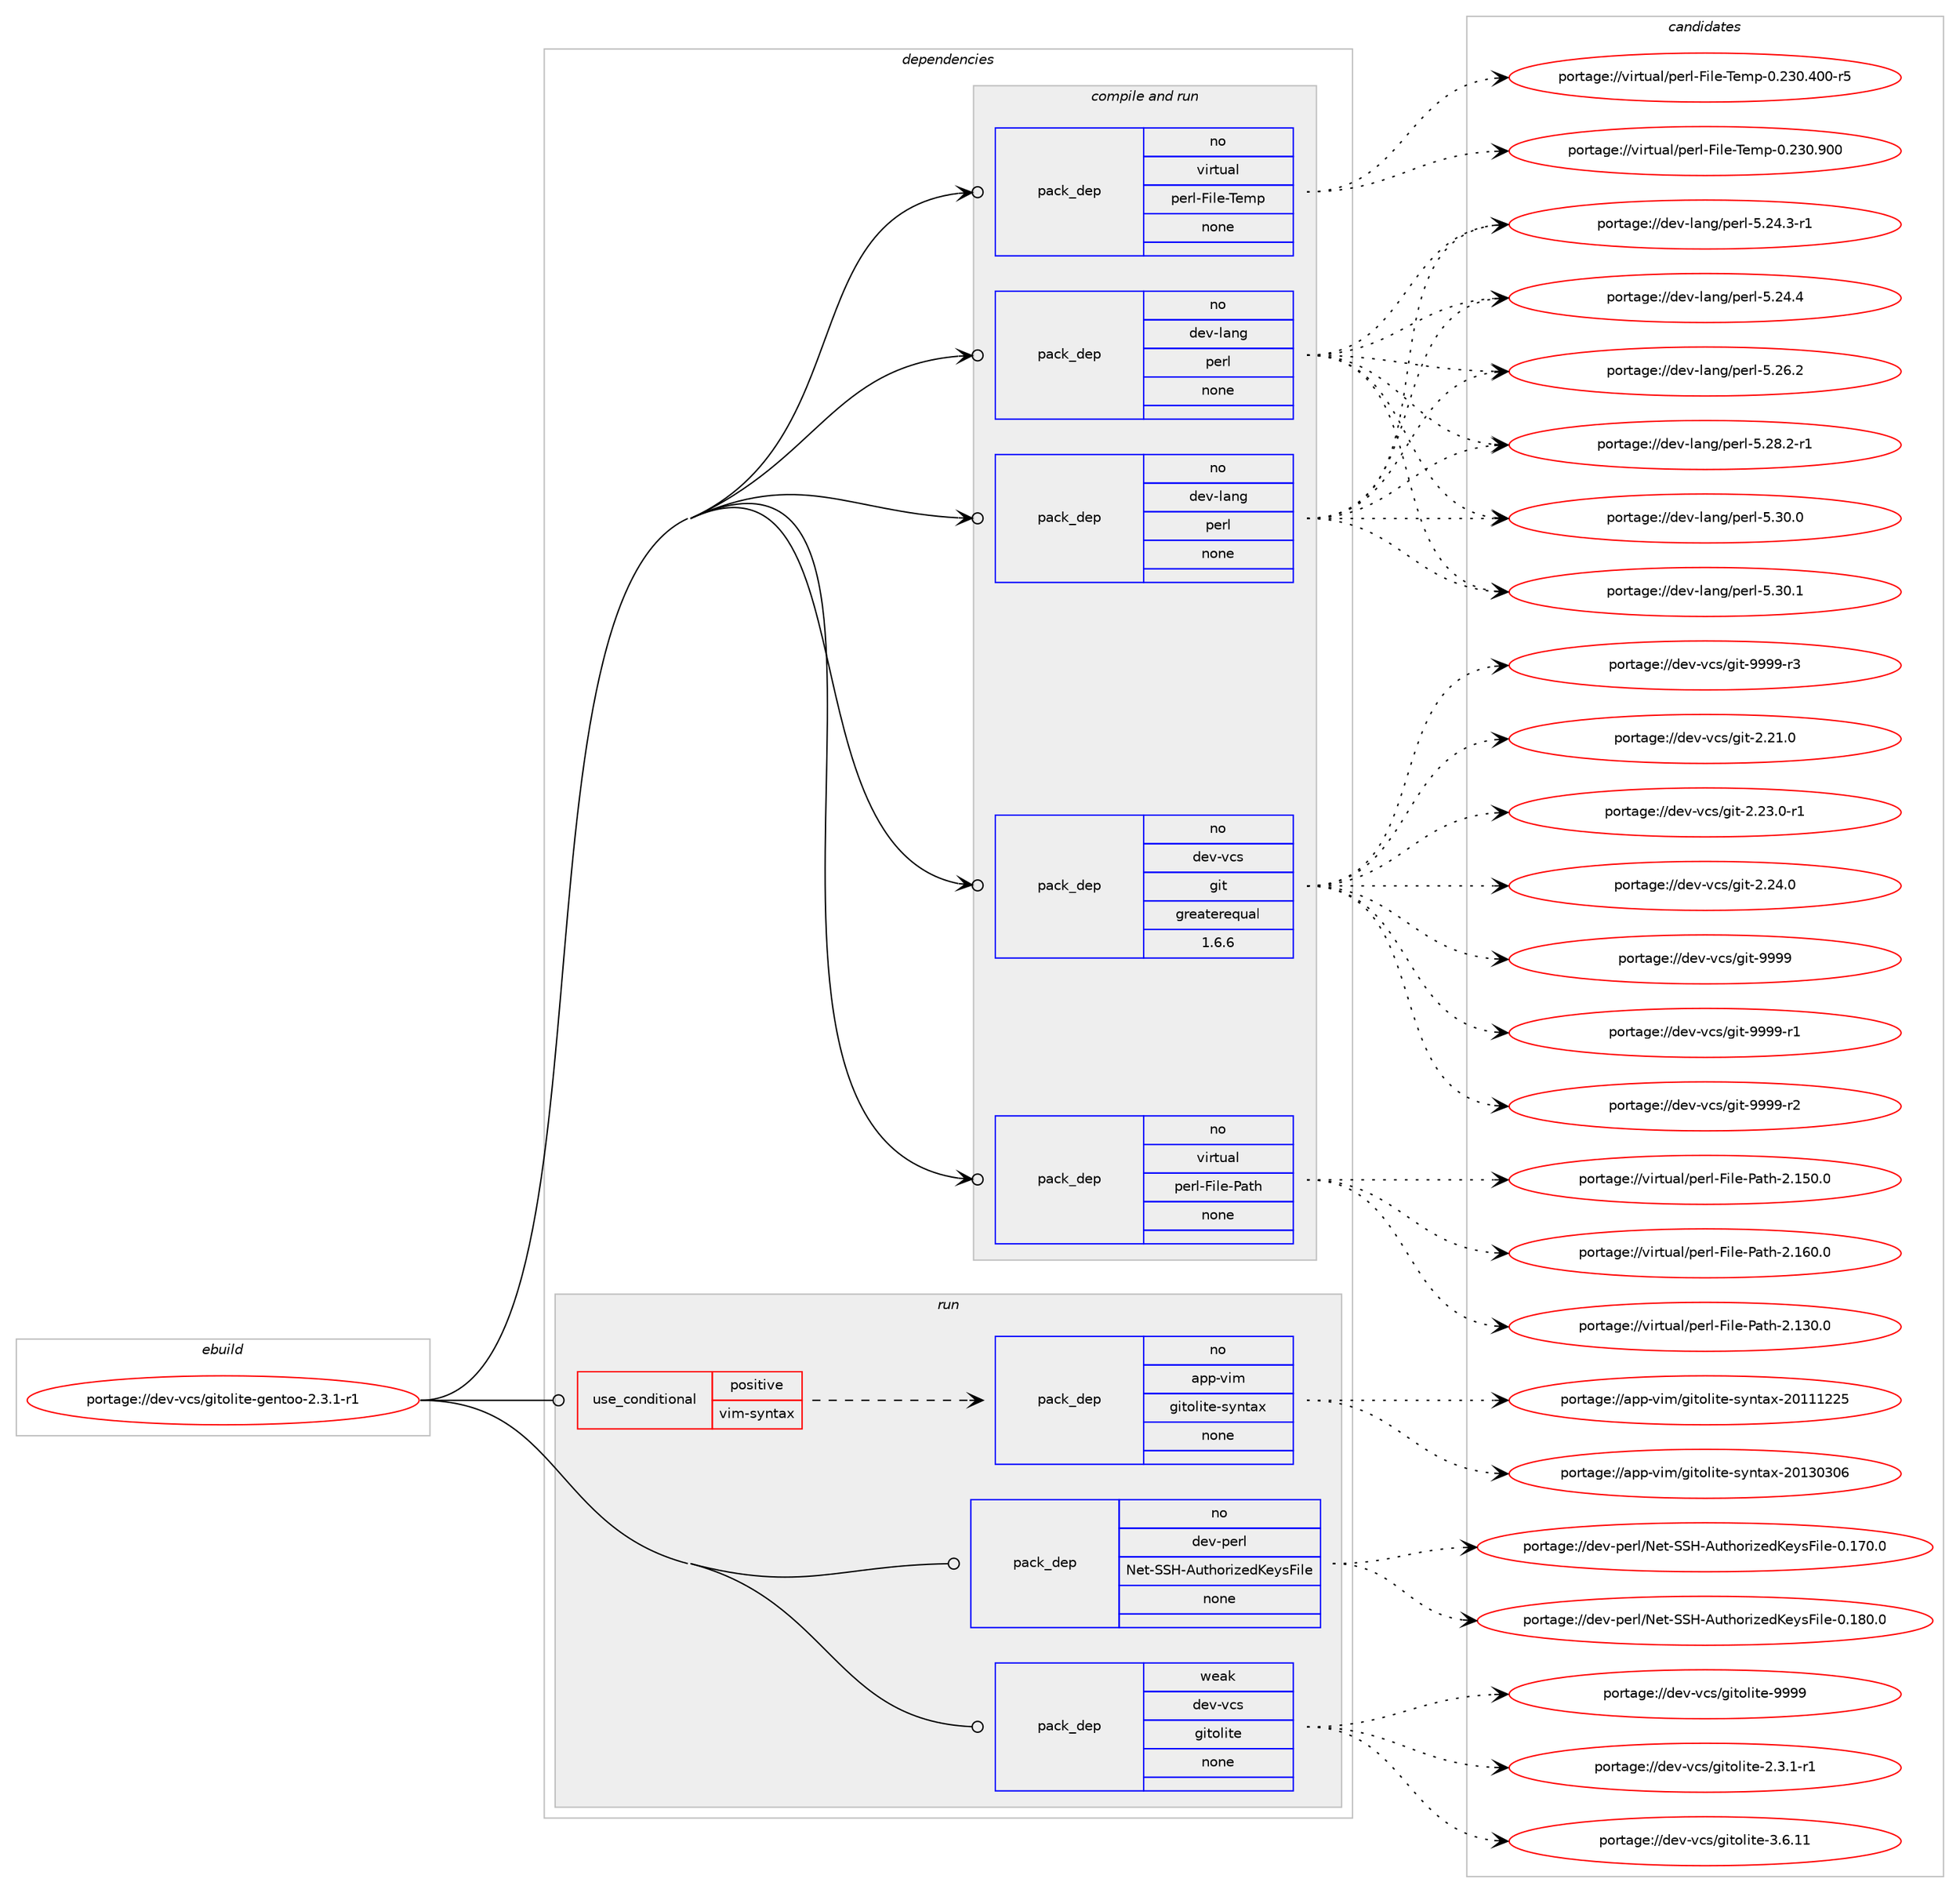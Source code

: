 digraph prolog {

# *************
# Graph options
# *************

newrank=true;
concentrate=true;
compound=true;
graph [rankdir=LR,fontname=Helvetica,fontsize=10,ranksep=1.5];#, ranksep=2.5, nodesep=0.2];
edge  [arrowhead=vee];
node  [fontname=Helvetica,fontsize=10];

# **********
# The ebuild
# **********

subgraph cluster_leftcol {
color=gray;
rank=same;
label=<<i>ebuild</i>>;
id [label="portage://dev-vcs/gitolite-gentoo-2.3.1-r1", color=red, width=4, href="../dev-vcs/gitolite-gentoo-2.3.1-r1.svg"];
}

# ****************
# The dependencies
# ****************

subgraph cluster_midcol {
color=gray;
label=<<i>dependencies</i>>;
subgraph cluster_compile {
fillcolor="#eeeeee";
style=filled;
label=<<i>compile</i>>;
}
subgraph cluster_compileandrun {
fillcolor="#eeeeee";
style=filled;
label=<<i>compile and run</i>>;
subgraph pack191608 {
dependency267704 [label=<<TABLE BORDER="0" CELLBORDER="1" CELLSPACING="0" CELLPADDING="4" WIDTH="220"><TR><TD ROWSPAN="6" CELLPADDING="30">pack_dep</TD></TR><TR><TD WIDTH="110">no</TD></TR><TR><TD>dev-lang</TD></TR><TR><TD>perl</TD></TR><TR><TD>none</TD></TR><TR><TD></TD></TR></TABLE>>, shape=none, color=blue];
}
id:e -> dependency267704:w [weight=20,style="solid",arrowhead="odotvee"];
subgraph pack191609 {
dependency267705 [label=<<TABLE BORDER="0" CELLBORDER="1" CELLSPACING="0" CELLPADDING="4" WIDTH="220"><TR><TD ROWSPAN="6" CELLPADDING="30">pack_dep</TD></TR><TR><TD WIDTH="110">no</TD></TR><TR><TD>dev-lang</TD></TR><TR><TD>perl</TD></TR><TR><TD>none</TD></TR><TR><TD></TD></TR></TABLE>>, shape=none, color=blue];
}
id:e -> dependency267705:w [weight=20,style="solid",arrowhead="odotvee"];
subgraph pack191610 {
dependency267706 [label=<<TABLE BORDER="0" CELLBORDER="1" CELLSPACING="0" CELLPADDING="4" WIDTH="220"><TR><TD ROWSPAN="6" CELLPADDING="30">pack_dep</TD></TR><TR><TD WIDTH="110">no</TD></TR><TR><TD>dev-vcs</TD></TR><TR><TD>git</TD></TR><TR><TD>greaterequal</TD></TR><TR><TD>1.6.6</TD></TR></TABLE>>, shape=none, color=blue];
}
id:e -> dependency267706:w [weight=20,style="solid",arrowhead="odotvee"];
subgraph pack191611 {
dependency267707 [label=<<TABLE BORDER="0" CELLBORDER="1" CELLSPACING="0" CELLPADDING="4" WIDTH="220"><TR><TD ROWSPAN="6" CELLPADDING="30">pack_dep</TD></TR><TR><TD WIDTH="110">no</TD></TR><TR><TD>virtual</TD></TR><TR><TD>perl-File-Path</TD></TR><TR><TD>none</TD></TR><TR><TD></TD></TR></TABLE>>, shape=none, color=blue];
}
id:e -> dependency267707:w [weight=20,style="solid",arrowhead="odotvee"];
subgraph pack191612 {
dependency267708 [label=<<TABLE BORDER="0" CELLBORDER="1" CELLSPACING="0" CELLPADDING="4" WIDTH="220"><TR><TD ROWSPAN="6" CELLPADDING="30">pack_dep</TD></TR><TR><TD WIDTH="110">no</TD></TR><TR><TD>virtual</TD></TR><TR><TD>perl-File-Temp</TD></TR><TR><TD>none</TD></TR><TR><TD></TD></TR></TABLE>>, shape=none, color=blue];
}
id:e -> dependency267708:w [weight=20,style="solid",arrowhead="odotvee"];
}
subgraph cluster_run {
fillcolor="#eeeeee";
style=filled;
label=<<i>run</i>>;
subgraph cond72355 {
dependency267709 [label=<<TABLE BORDER="0" CELLBORDER="1" CELLSPACING="0" CELLPADDING="4"><TR><TD ROWSPAN="3" CELLPADDING="10">use_conditional</TD></TR><TR><TD>positive</TD></TR><TR><TD>vim-syntax</TD></TR></TABLE>>, shape=none, color=red];
subgraph pack191613 {
dependency267710 [label=<<TABLE BORDER="0" CELLBORDER="1" CELLSPACING="0" CELLPADDING="4" WIDTH="220"><TR><TD ROWSPAN="6" CELLPADDING="30">pack_dep</TD></TR><TR><TD WIDTH="110">no</TD></TR><TR><TD>app-vim</TD></TR><TR><TD>gitolite-syntax</TD></TR><TR><TD>none</TD></TR><TR><TD></TD></TR></TABLE>>, shape=none, color=blue];
}
dependency267709:e -> dependency267710:w [weight=20,style="dashed",arrowhead="vee"];
}
id:e -> dependency267709:w [weight=20,style="solid",arrowhead="odot"];
subgraph pack191614 {
dependency267711 [label=<<TABLE BORDER="0" CELLBORDER="1" CELLSPACING="0" CELLPADDING="4" WIDTH="220"><TR><TD ROWSPAN="6" CELLPADDING="30">pack_dep</TD></TR><TR><TD WIDTH="110">no</TD></TR><TR><TD>dev-perl</TD></TR><TR><TD>Net-SSH-AuthorizedKeysFile</TD></TR><TR><TD>none</TD></TR><TR><TD></TD></TR></TABLE>>, shape=none, color=blue];
}
id:e -> dependency267711:w [weight=20,style="solid",arrowhead="odot"];
subgraph pack191615 {
dependency267712 [label=<<TABLE BORDER="0" CELLBORDER="1" CELLSPACING="0" CELLPADDING="4" WIDTH="220"><TR><TD ROWSPAN="6" CELLPADDING="30">pack_dep</TD></TR><TR><TD WIDTH="110">weak</TD></TR><TR><TD>dev-vcs</TD></TR><TR><TD>gitolite</TD></TR><TR><TD>none</TD></TR><TR><TD></TD></TR></TABLE>>, shape=none, color=blue];
}
id:e -> dependency267712:w [weight=20,style="solid",arrowhead="odot"];
}
}

# **************
# The candidates
# **************

subgraph cluster_choices {
rank=same;
color=gray;
label=<<i>candidates</i>>;

subgraph choice191608 {
color=black;
nodesep=1;
choiceportage100101118451089711010347112101114108455346505246514511449 [label="portage://dev-lang/perl-5.24.3-r1", color=red, width=4,href="../dev-lang/perl-5.24.3-r1.svg"];
choiceportage10010111845108971101034711210111410845534650524652 [label="portage://dev-lang/perl-5.24.4", color=red, width=4,href="../dev-lang/perl-5.24.4.svg"];
choiceportage10010111845108971101034711210111410845534650544650 [label="portage://dev-lang/perl-5.26.2", color=red, width=4,href="../dev-lang/perl-5.26.2.svg"];
choiceportage100101118451089711010347112101114108455346505646504511449 [label="portage://dev-lang/perl-5.28.2-r1", color=red, width=4,href="../dev-lang/perl-5.28.2-r1.svg"];
choiceportage10010111845108971101034711210111410845534651484648 [label="portage://dev-lang/perl-5.30.0", color=red, width=4,href="../dev-lang/perl-5.30.0.svg"];
choiceportage10010111845108971101034711210111410845534651484649 [label="portage://dev-lang/perl-5.30.1", color=red, width=4,href="../dev-lang/perl-5.30.1.svg"];
dependency267704:e -> choiceportage100101118451089711010347112101114108455346505246514511449:w [style=dotted,weight="100"];
dependency267704:e -> choiceportage10010111845108971101034711210111410845534650524652:w [style=dotted,weight="100"];
dependency267704:e -> choiceportage10010111845108971101034711210111410845534650544650:w [style=dotted,weight="100"];
dependency267704:e -> choiceportage100101118451089711010347112101114108455346505646504511449:w [style=dotted,weight="100"];
dependency267704:e -> choiceportage10010111845108971101034711210111410845534651484648:w [style=dotted,weight="100"];
dependency267704:e -> choiceportage10010111845108971101034711210111410845534651484649:w [style=dotted,weight="100"];
}
subgraph choice191609 {
color=black;
nodesep=1;
choiceportage100101118451089711010347112101114108455346505246514511449 [label="portage://dev-lang/perl-5.24.3-r1", color=red, width=4,href="../dev-lang/perl-5.24.3-r1.svg"];
choiceportage10010111845108971101034711210111410845534650524652 [label="portage://dev-lang/perl-5.24.4", color=red, width=4,href="../dev-lang/perl-5.24.4.svg"];
choiceportage10010111845108971101034711210111410845534650544650 [label="portage://dev-lang/perl-5.26.2", color=red, width=4,href="../dev-lang/perl-5.26.2.svg"];
choiceportage100101118451089711010347112101114108455346505646504511449 [label="portage://dev-lang/perl-5.28.2-r1", color=red, width=4,href="../dev-lang/perl-5.28.2-r1.svg"];
choiceportage10010111845108971101034711210111410845534651484648 [label="portage://dev-lang/perl-5.30.0", color=red, width=4,href="../dev-lang/perl-5.30.0.svg"];
choiceportage10010111845108971101034711210111410845534651484649 [label="portage://dev-lang/perl-5.30.1", color=red, width=4,href="../dev-lang/perl-5.30.1.svg"];
dependency267705:e -> choiceportage100101118451089711010347112101114108455346505246514511449:w [style=dotted,weight="100"];
dependency267705:e -> choiceportage10010111845108971101034711210111410845534650524652:w [style=dotted,weight="100"];
dependency267705:e -> choiceportage10010111845108971101034711210111410845534650544650:w [style=dotted,weight="100"];
dependency267705:e -> choiceportage100101118451089711010347112101114108455346505646504511449:w [style=dotted,weight="100"];
dependency267705:e -> choiceportage10010111845108971101034711210111410845534651484648:w [style=dotted,weight="100"];
dependency267705:e -> choiceportage10010111845108971101034711210111410845534651484649:w [style=dotted,weight="100"];
}
subgraph choice191610 {
color=black;
nodesep=1;
choiceportage10010111845118991154710310511645504650494648 [label="portage://dev-vcs/git-2.21.0", color=red, width=4,href="../dev-vcs/git-2.21.0.svg"];
choiceportage100101118451189911547103105116455046505146484511449 [label="portage://dev-vcs/git-2.23.0-r1", color=red, width=4,href="../dev-vcs/git-2.23.0-r1.svg"];
choiceportage10010111845118991154710310511645504650524648 [label="portage://dev-vcs/git-2.24.0", color=red, width=4,href="../dev-vcs/git-2.24.0.svg"];
choiceportage1001011184511899115471031051164557575757 [label="portage://dev-vcs/git-9999", color=red, width=4,href="../dev-vcs/git-9999.svg"];
choiceportage10010111845118991154710310511645575757574511449 [label="portage://dev-vcs/git-9999-r1", color=red, width=4,href="../dev-vcs/git-9999-r1.svg"];
choiceportage10010111845118991154710310511645575757574511450 [label="portage://dev-vcs/git-9999-r2", color=red, width=4,href="../dev-vcs/git-9999-r2.svg"];
choiceportage10010111845118991154710310511645575757574511451 [label="portage://dev-vcs/git-9999-r3", color=red, width=4,href="../dev-vcs/git-9999-r3.svg"];
dependency267706:e -> choiceportage10010111845118991154710310511645504650494648:w [style=dotted,weight="100"];
dependency267706:e -> choiceportage100101118451189911547103105116455046505146484511449:w [style=dotted,weight="100"];
dependency267706:e -> choiceportage10010111845118991154710310511645504650524648:w [style=dotted,weight="100"];
dependency267706:e -> choiceportage1001011184511899115471031051164557575757:w [style=dotted,weight="100"];
dependency267706:e -> choiceportage10010111845118991154710310511645575757574511449:w [style=dotted,weight="100"];
dependency267706:e -> choiceportage10010111845118991154710310511645575757574511450:w [style=dotted,weight="100"];
dependency267706:e -> choiceportage10010111845118991154710310511645575757574511451:w [style=dotted,weight="100"];
}
subgraph choice191611 {
color=black;
nodesep=1;
choiceportage118105114116117971084711210111410845701051081014580971161044550464951484648 [label="portage://virtual/perl-File-Path-2.130.0", color=red, width=4,href="../virtual/perl-File-Path-2.130.0.svg"];
choiceportage118105114116117971084711210111410845701051081014580971161044550464953484648 [label="portage://virtual/perl-File-Path-2.150.0", color=red, width=4,href="../virtual/perl-File-Path-2.150.0.svg"];
choiceportage118105114116117971084711210111410845701051081014580971161044550464954484648 [label="portage://virtual/perl-File-Path-2.160.0", color=red, width=4,href="../virtual/perl-File-Path-2.160.0.svg"];
dependency267707:e -> choiceportage118105114116117971084711210111410845701051081014580971161044550464951484648:w [style=dotted,weight="100"];
dependency267707:e -> choiceportage118105114116117971084711210111410845701051081014580971161044550464953484648:w [style=dotted,weight="100"];
dependency267707:e -> choiceportage118105114116117971084711210111410845701051081014580971161044550464954484648:w [style=dotted,weight="100"];
}
subgraph choice191612 {
color=black;
nodesep=1;
choiceportage118105114116117971084711210111410845701051081014584101109112454846505148465248484511453 [label="portage://virtual/perl-File-Temp-0.230.400-r5", color=red, width=4,href="../virtual/perl-File-Temp-0.230.400-r5.svg"];
choiceportage11810511411611797108471121011141084570105108101458410110911245484650514846574848 [label="portage://virtual/perl-File-Temp-0.230.900", color=red, width=4,href="../virtual/perl-File-Temp-0.230.900.svg"];
dependency267708:e -> choiceportage118105114116117971084711210111410845701051081014584101109112454846505148465248484511453:w [style=dotted,weight="100"];
dependency267708:e -> choiceportage11810511411611797108471121011141084570105108101458410110911245484650514846574848:w [style=dotted,weight="100"];
}
subgraph choice191613 {
color=black;
nodesep=1;
choiceportage9711211245118105109471031051161111081051161014511512111011697120455048494949505053 [label="portage://app-vim/gitolite-syntax-20111225", color=red, width=4,href="../app-vim/gitolite-syntax-20111225.svg"];
choiceportage9711211245118105109471031051161111081051161014511512111011697120455048495148514854 [label="portage://app-vim/gitolite-syntax-20130306", color=red, width=4,href="../app-vim/gitolite-syntax-20130306.svg"];
dependency267710:e -> choiceportage9711211245118105109471031051161111081051161014511512111011697120455048494949505053:w [style=dotted,weight="100"];
dependency267710:e -> choiceportage9711211245118105109471031051161111081051161014511512111011697120455048495148514854:w [style=dotted,weight="100"];
}
subgraph choice191614 {
color=black;
nodesep=1;
choiceportage10010111845112101114108477810111645838372456511711610411111410512210110075101121115701051081014548464955484648 [label="portage://dev-perl/Net-SSH-AuthorizedKeysFile-0.170.0", color=red, width=4,href="../dev-perl/Net-SSH-AuthorizedKeysFile-0.170.0.svg"];
choiceportage10010111845112101114108477810111645838372456511711610411111410512210110075101121115701051081014548464956484648 [label="portage://dev-perl/Net-SSH-AuthorizedKeysFile-0.180.0", color=red, width=4,href="../dev-perl/Net-SSH-AuthorizedKeysFile-0.180.0.svg"];
dependency267711:e -> choiceportage10010111845112101114108477810111645838372456511711610411111410512210110075101121115701051081014548464955484648:w [style=dotted,weight="100"];
dependency267711:e -> choiceportage10010111845112101114108477810111645838372456511711610411111410512210110075101121115701051081014548464956484648:w [style=dotted,weight="100"];
}
subgraph choice191615 {
color=black;
nodesep=1;
choiceportage1001011184511899115471031051161111081051161014550465146494511449 [label="portage://dev-vcs/gitolite-2.3.1-r1", color=red, width=4,href="../dev-vcs/gitolite-2.3.1-r1.svg"];
choiceportage10010111845118991154710310511611110810511610145514654464949 [label="portage://dev-vcs/gitolite-3.6.11", color=red, width=4,href="../dev-vcs/gitolite-3.6.11.svg"];
choiceportage1001011184511899115471031051161111081051161014557575757 [label="portage://dev-vcs/gitolite-9999", color=red, width=4,href="../dev-vcs/gitolite-9999.svg"];
dependency267712:e -> choiceportage1001011184511899115471031051161111081051161014550465146494511449:w [style=dotted,weight="100"];
dependency267712:e -> choiceportage10010111845118991154710310511611110810511610145514654464949:w [style=dotted,weight="100"];
dependency267712:e -> choiceportage1001011184511899115471031051161111081051161014557575757:w [style=dotted,weight="100"];
}
}

}
